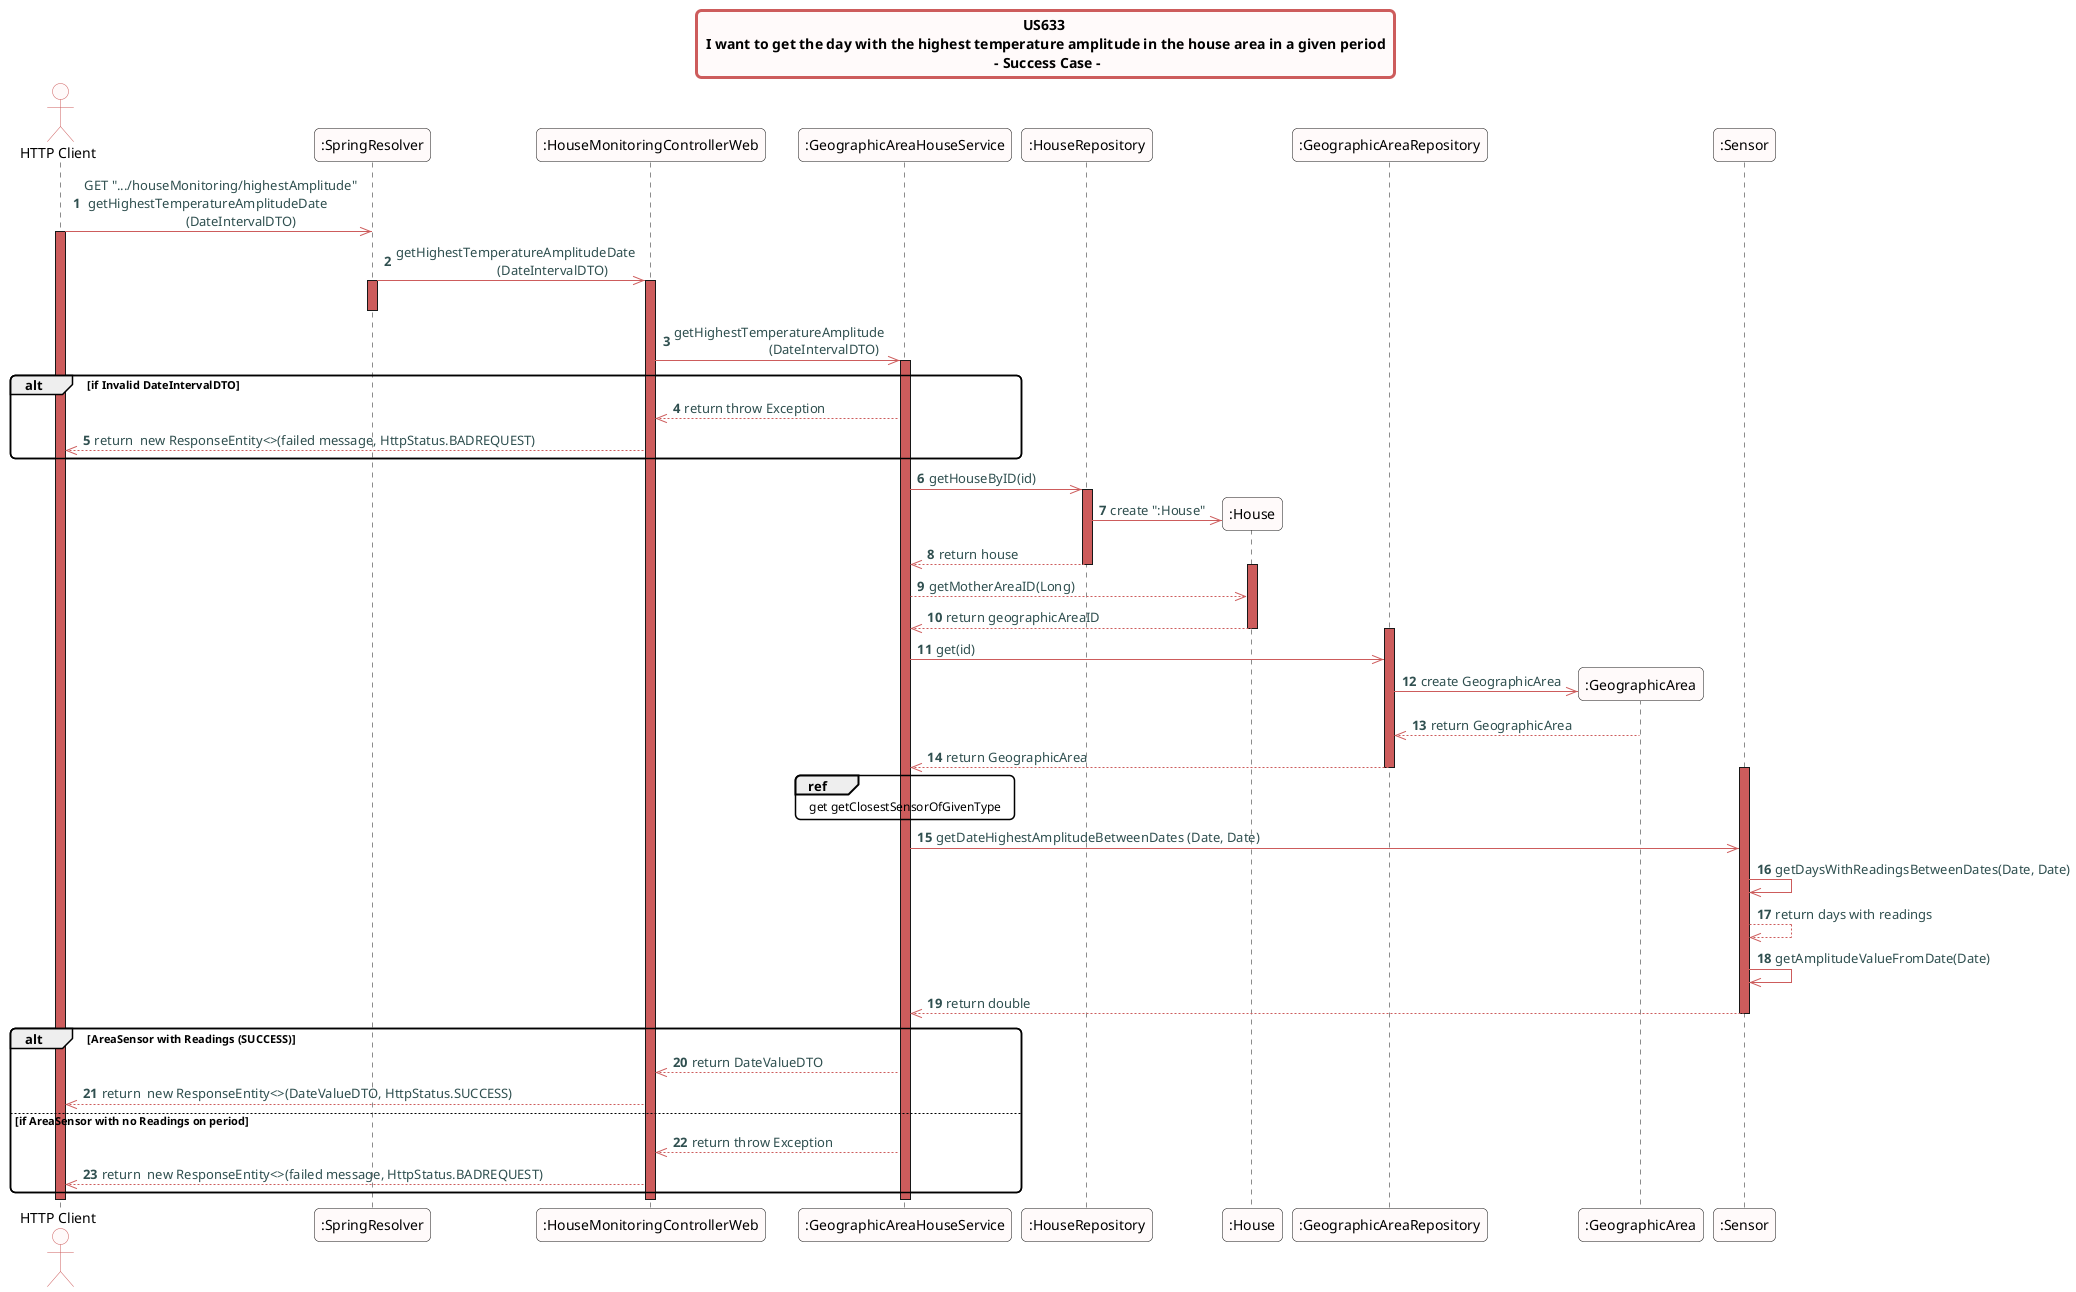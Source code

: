 @startuml
skinparam titleBorderRoundCorner 10
skinparam titleBorderThickness 3
skinparam titleBorderColor indianred
skinparam titleBackgroundColor snow
skinparam FontName quicksand

skinparam actor {
  BorderColor indianred
  backgroundColor Snow
  }

skinparam sequence {
  LifeLineBackgroundColor indianred
  ParticipantBackgroundColor snow
}

skinparam roundcorner 10

skinparam component {
  arrowThickness 1
  ArrowFontName Verdana
  ArrowColor indianred
  ArrowFontColor darkslategrey
}


title US633 \n I want to get the day with the highest temperature amplitude in the house area in a given period \n - Success Case -

autonumber

actor "HTTP Client"


"HTTP Client" ->> ":SpringResolver":  GET ".../houseMonitoring/highestAmplitude" \n getHighestTemperatureAmplitudeDate \n                              (DateIntervalDTO)
activate "HTTP Client"
":SpringResolver" ->> ":HouseMonitoringControllerWeb": getHighestTemperatureAmplitudeDate \n                              (DateIntervalDTO)
activate ":SpringResolver"
activate ":HouseMonitoringControllerWeb"
deactivate ":SpringResolver"
":HouseMonitoringControllerWeb" ->> ":GeographicAreaHouseService": getHighestTemperatureAmplitude \n                            (DateIntervalDTO)
activate ":GeographicAreaHouseService"
alt if Invalid DateIntervalDTO
":GeographicAreaHouseService" -->> ":HouseMonitoringControllerWeb": return throw Exception
":HouseMonitoringControllerWeb" -->> "HTTP Client": return  new ResponseEntity<>(failed message, HttpStatus.BADREQUEST)
end
":GeographicAreaHouseService" ->> ":HouseRepository": getHouseByID(id)
create ":House"
activate ":HouseRepository"

":HouseRepository" ->> ":House" : create ":House"
":HouseRepository" -->> ":GeographicAreaHouseService": return house
deactivate ":HouseRepository"
activate ":House"
":GeographicAreaHouseService" -->> ":House": getMotherAreaID(Long)
":House" -->> ":GeographicAreaHouseService": return geographicAreaID
deactivate ":House"
activate ":GeographicAreaRepository"
":GeographicAreaHouseService" ->> ":GeographicAreaRepository": get(id)
create ":GeographicArea"
":GeographicAreaRepository" ->> ":GeographicArea": create GeographicArea
":GeographicArea" -->> ":GeographicAreaRepository": return GeographicArea
":GeographicAreaRepository" -->> ":GeographicAreaHouseService": return GeographicArea
deactivate ":GeographicAreaRepository"
ref over ":GeographicAreaHouseService"
get getClosestSensorOfGivenType
end ref
activate ":Sensor"
":GeographicAreaHouseService" ->> ":Sensor": getDateHighestAmplitudeBetweenDates (Date, Date)
":Sensor"->>":Sensor": getDaysWithReadingsBetweenDates(Date, Date)
":Sensor"-->>":Sensor": return days with readings
":Sensor"->>":Sensor": getAmplitudeValueFromDate(Date)
":Sensor" -->> ":GeographicAreaHouseService": return double
deactivate ":Sensor"

alt AreaSensor with Readings (SUCCESS)
":GeographicAreaHouseService" -->> ":HouseMonitoringControllerWeb": return DateValueDTO
":HouseMonitoringControllerWeb" -->> "HTTP Client": return  new ResponseEntity<>(DateValueDTO, HttpStatus.SUCCESS)
else if AreaSensor with no Readings on period
":GeographicAreaHouseService" -->> ":HouseMonitoringControllerWeb": return throw Exception
":HouseMonitoringControllerWeb" -->> "HTTP Client": return  new ResponseEntity<>(failed message, HttpStatus.BADREQUEST)
end
deactivate ":GeographicAreaHouseService"
deactivate ":HouseMonitoringControllerWeb"
deactivate "HTTP Client"
@enduml